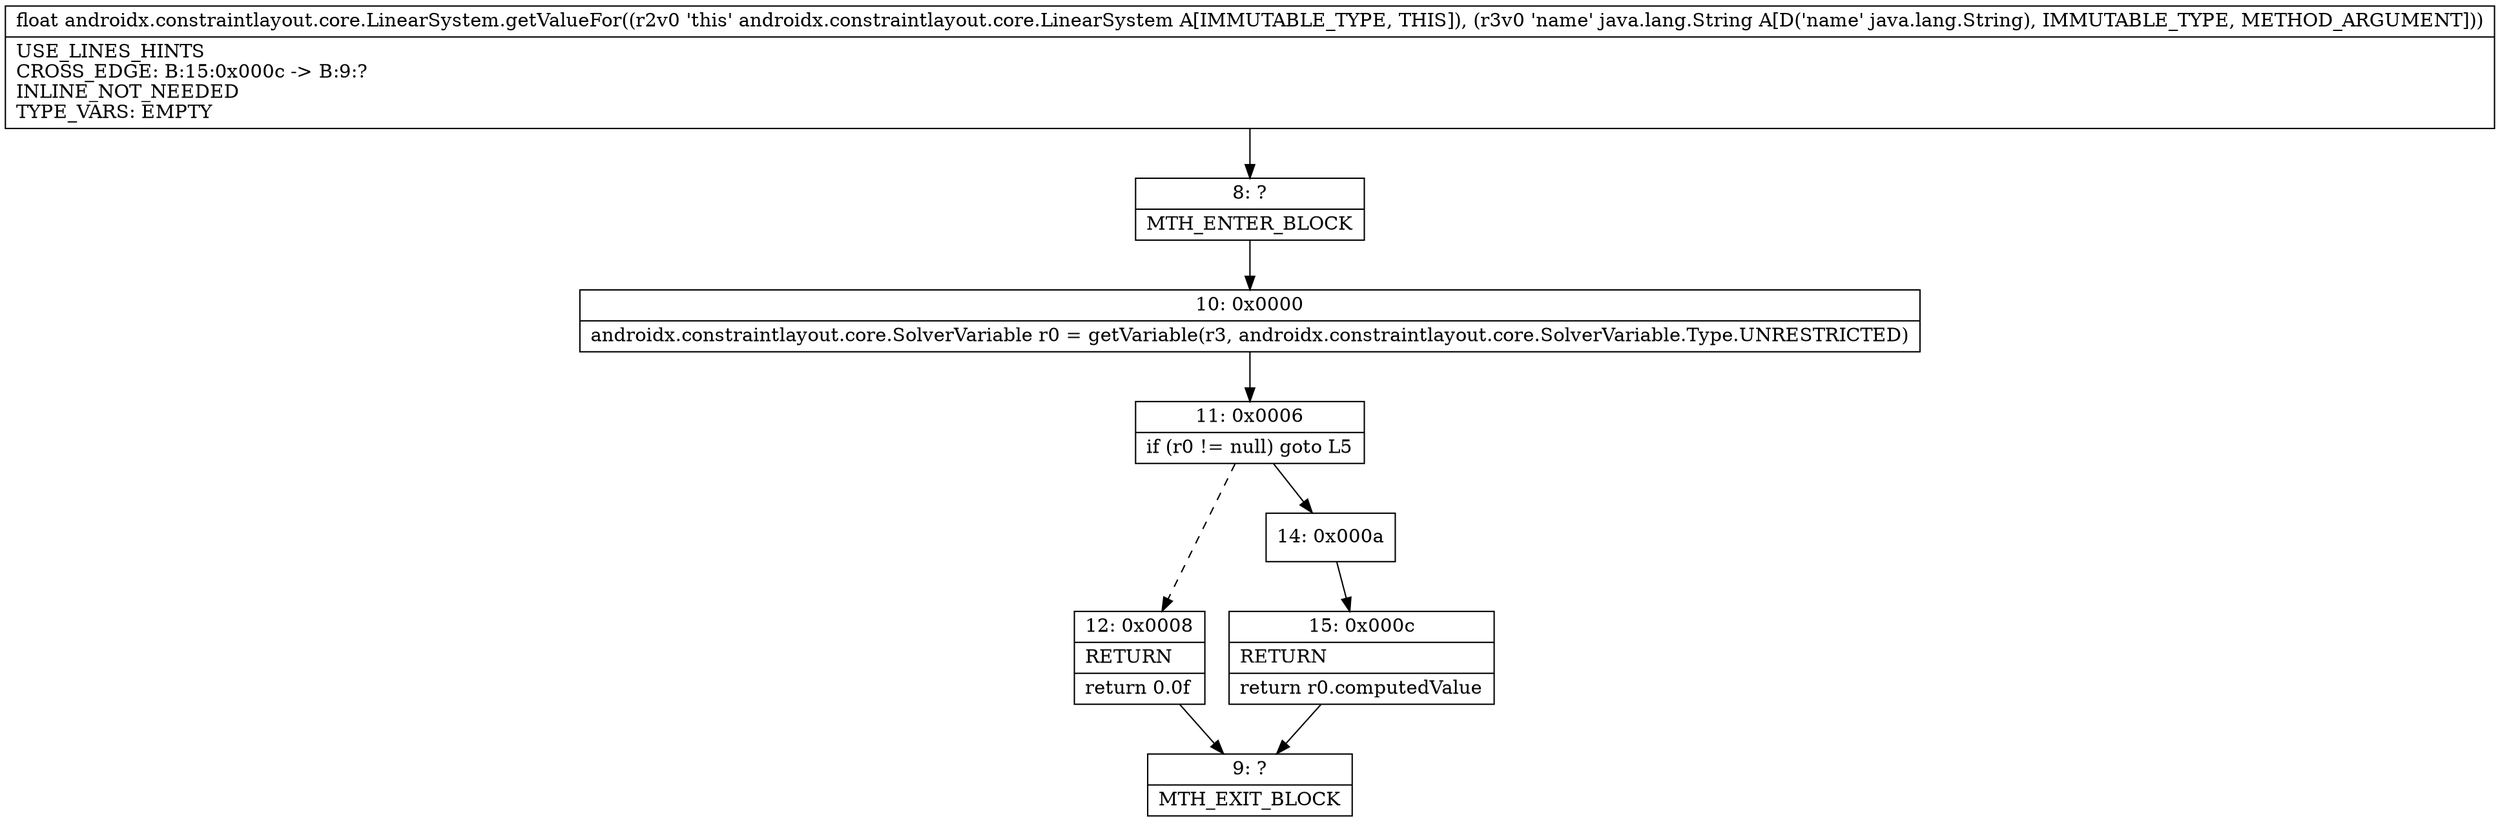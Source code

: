 digraph "CFG forandroidx.constraintlayout.core.LinearSystem.getValueFor(Ljava\/lang\/String;)F" {
Node_8 [shape=record,label="{8\:\ ?|MTH_ENTER_BLOCK\l}"];
Node_10 [shape=record,label="{10\:\ 0x0000|androidx.constraintlayout.core.SolverVariable r0 = getVariable(r3, androidx.constraintlayout.core.SolverVariable.Type.UNRESTRICTED)\l}"];
Node_11 [shape=record,label="{11\:\ 0x0006|if (r0 != null) goto L5\l}"];
Node_12 [shape=record,label="{12\:\ 0x0008|RETURN\l|return 0.0f\l}"];
Node_9 [shape=record,label="{9\:\ ?|MTH_EXIT_BLOCK\l}"];
Node_14 [shape=record,label="{14\:\ 0x000a}"];
Node_15 [shape=record,label="{15\:\ 0x000c|RETURN\l|return r0.computedValue\l}"];
MethodNode[shape=record,label="{float androidx.constraintlayout.core.LinearSystem.getValueFor((r2v0 'this' androidx.constraintlayout.core.LinearSystem A[IMMUTABLE_TYPE, THIS]), (r3v0 'name' java.lang.String A[D('name' java.lang.String), IMMUTABLE_TYPE, METHOD_ARGUMENT]))  | USE_LINES_HINTS\lCROSS_EDGE: B:15:0x000c \-\> B:9:?\lINLINE_NOT_NEEDED\lTYPE_VARS: EMPTY\l}"];
MethodNode -> Node_8;Node_8 -> Node_10;
Node_10 -> Node_11;
Node_11 -> Node_12[style=dashed];
Node_11 -> Node_14;
Node_12 -> Node_9;
Node_14 -> Node_15;
Node_15 -> Node_9;
}

